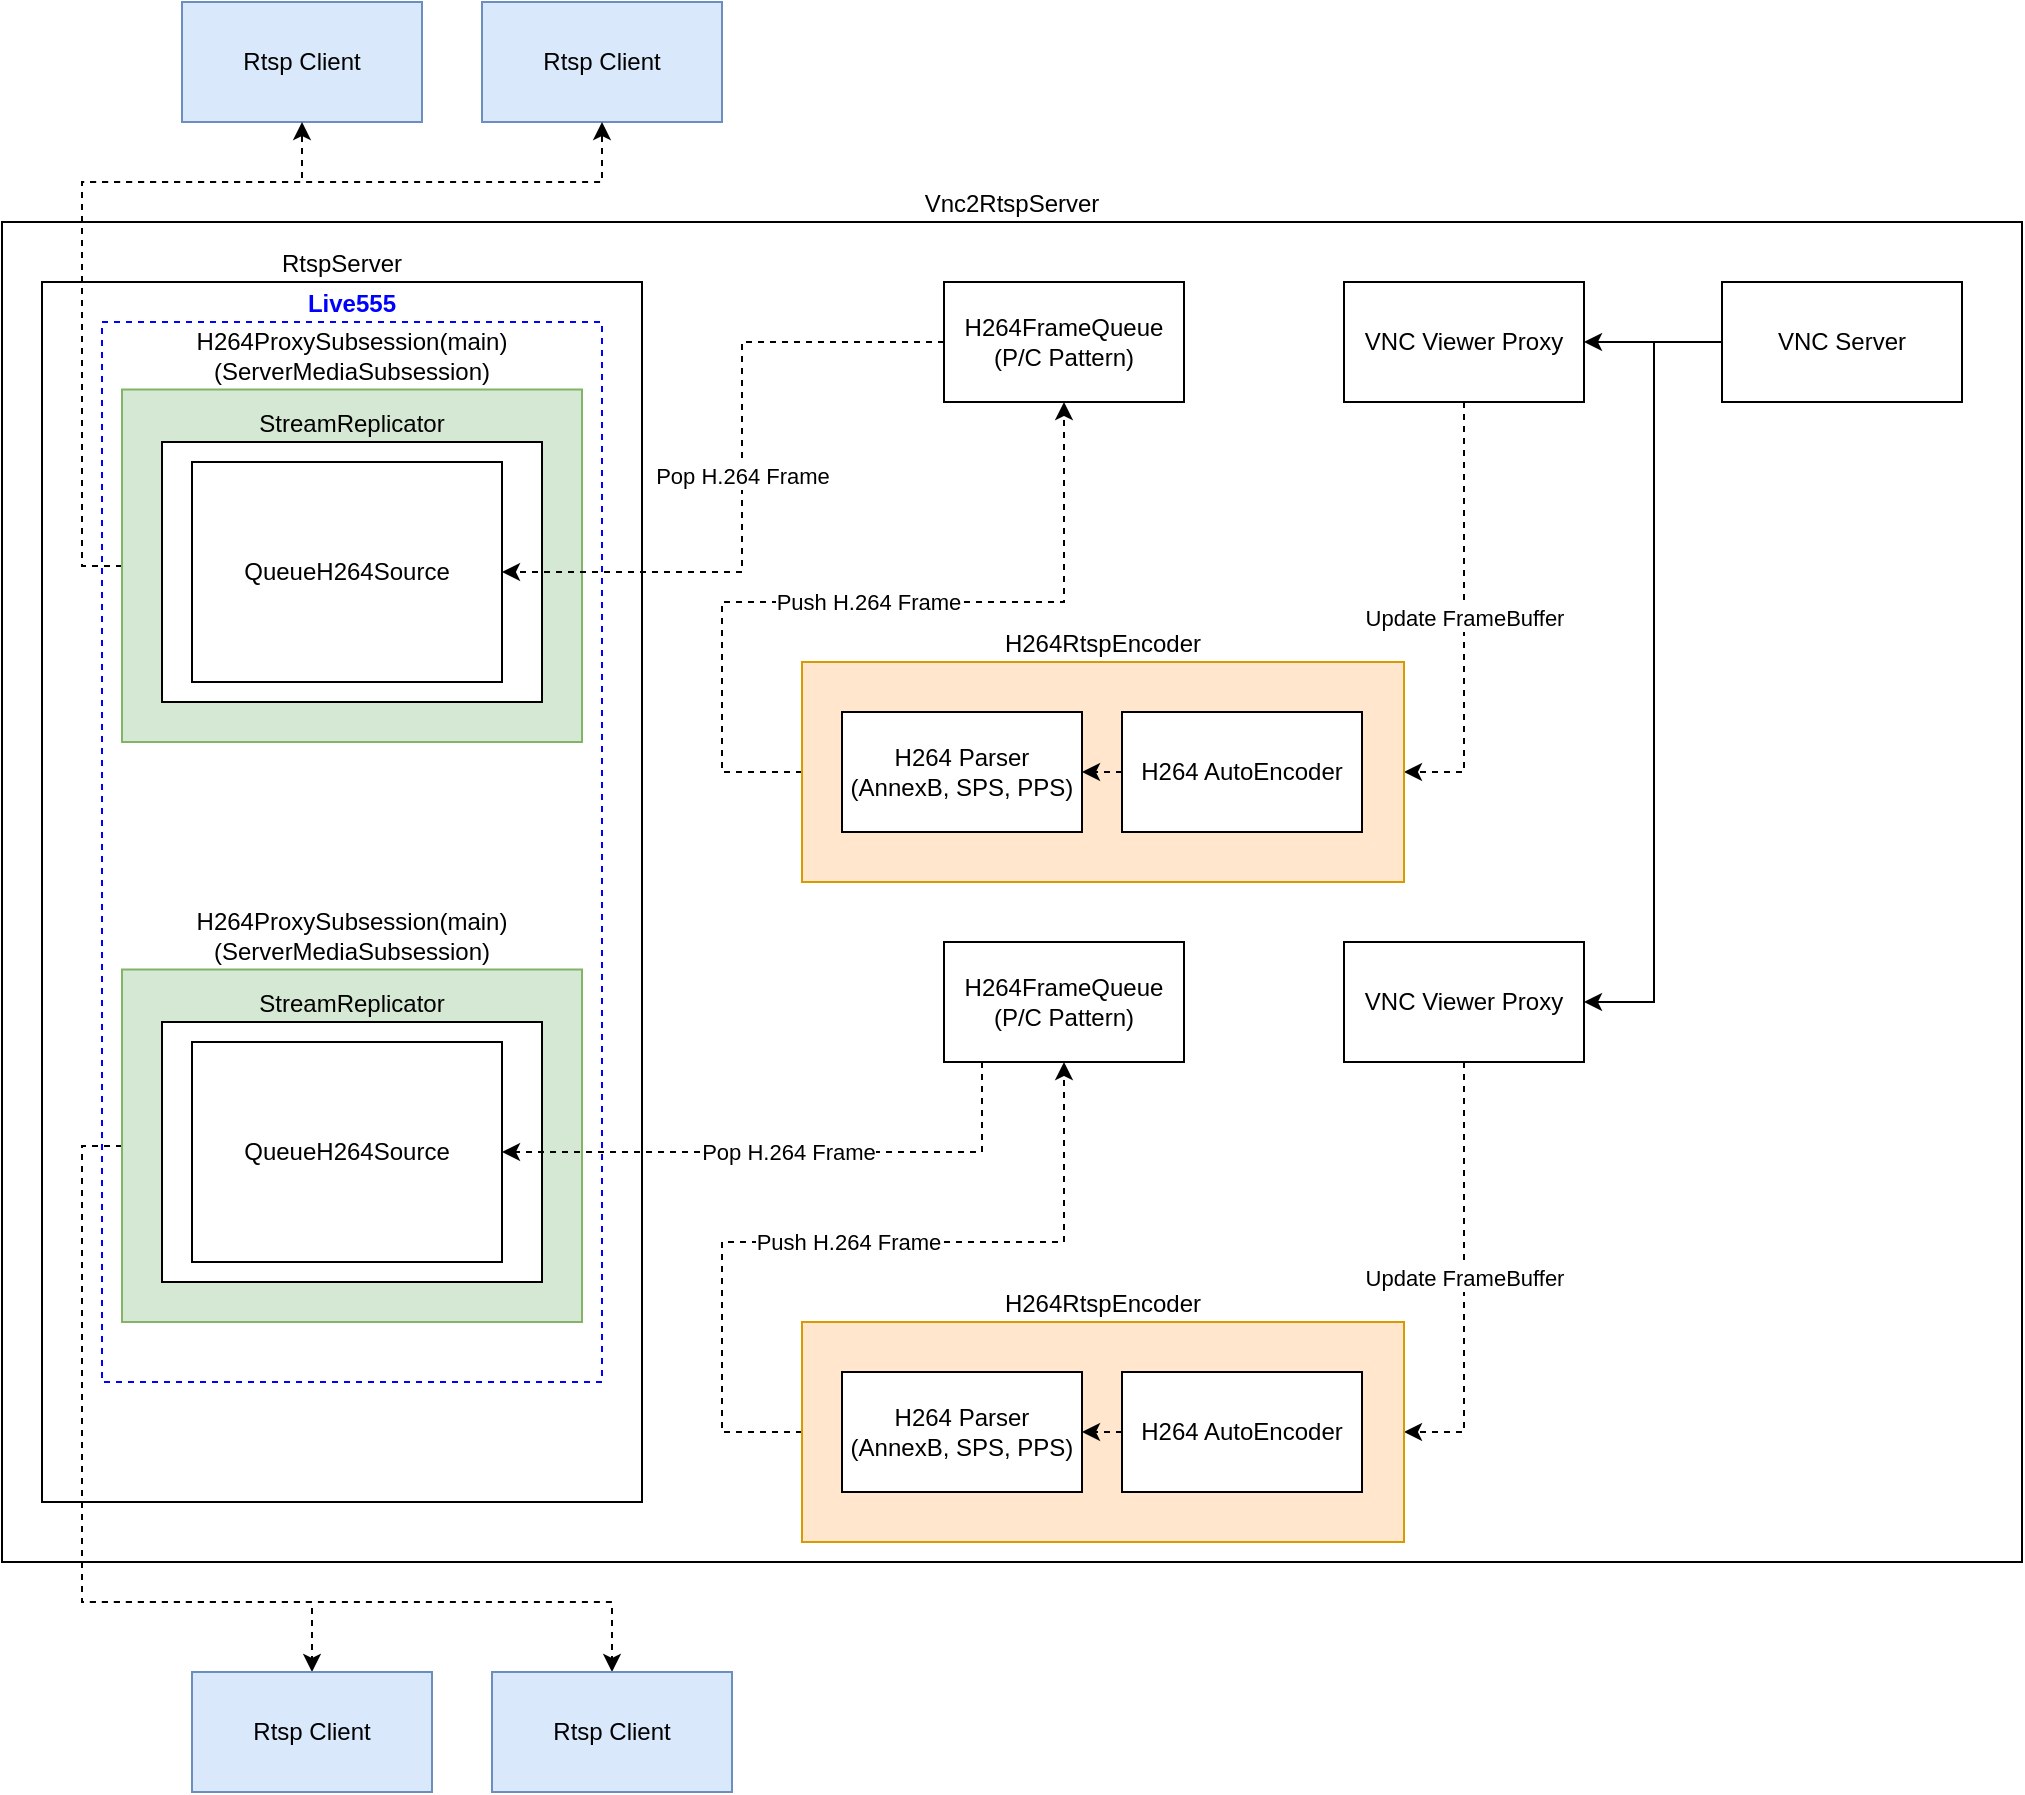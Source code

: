 <mxfile version="28.1.0">
  <diagram name="페이지-1" id="n1wwaXoTv8X_fJlXBjik">
    <mxGraphModel dx="1661" dy="907" grid="1" gridSize="10" guides="1" tooltips="1" connect="1" arrows="1" fold="1" page="1" pageScale="1" pageWidth="827" pageHeight="1169" math="0" shadow="0">
      <root>
        <mxCell id="0" />
        <mxCell id="1" parent="0" />
        <mxCell id="Dtxo02y-Q6GTN7Kiz66H-6" value="Vnc2RtspServer" style="rounded=0;whiteSpace=wrap;html=1;labelPosition=center;verticalLabelPosition=top;align=center;verticalAlign=bottom;" vertex="1" parent="1">
          <mxGeometry y="330" width="1010" height="670" as="geometry" />
        </mxCell>
        <mxCell id="Dtxo02y-Q6GTN7Kiz66H-2" value="RtspServer" style="rounded=0;whiteSpace=wrap;html=1;labelPosition=center;verticalLabelPosition=top;align=center;verticalAlign=bottom;" vertex="1" parent="1">
          <mxGeometry x="20" y="360" width="300" height="610" as="geometry" />
        </mxCell>
        <mxCell id="Dtxo02y-Q6GTN7Kiz66H-3" value="H264FrameQueue&lt;br&gt;(P/C Pattern)" style="rounded=0;whiteSpace=wrap;html=1;" vertex="1" parent="1">
          <mxGeometry x="471" y="360" width="120" height="60" as="geometry" />
        </mxCell>
        <mxCell id="Dtxo02y-Q6GTN7Kiz66H-16" style="edgeStyle=orthogonalEdgeStyle;rounded=0;orthogonalLoop=1;jettySize=auto;html=1;entryX=1;entryY=0.5;entryDx=0;entryDy=0;" edge="1" parent="1" source="Dtxo02y-Q6GTN7Kiz66H-4" target="Dtxo02y-Q6GTN7Kiz66H-5">
          <mxGeometry relative="1" as="geometry" />
        </mxCell>
        <mxCell id="Dtxo02y-Q6GTN7Kiz66H-36" style="edgeStyle=orthogonalEdgeStyle;rounded=0;orthogonalLoop=1;jettySize=auto;html=1;entryX=1;entryY=0.5;entryDx=0;entryDy=0;" edge="1" parent="1" source="Dtxo02y-Q6GTN7Kiz66H-4" target="Dtxo02y-Q6GTN7Kiz66H-30">
          <mxGeometry relative="1" as="geometry">
            <Array as="points">
              <mxPoint x="826" y="390" />
              <mxPoint x="826" y="720" />
            </Array>
          </mxGeometry>
        </mxCell>
        <mxCell id="Dtxo02y-Q6GTN7Kiz66H-4" value="VNC Server" style="rounded=0;whiteSpace=wrap;html=1;" vertex="1" parent="1">
          <mxGeometry x="860" y="360" width="120" height="60" as="geometry" />
        </mxCell>
        <mxCell id="Dtxo02y-Q6GTN7Kiz66H-10" value="Update FrameBuffer" style="edgeStyle=orthogonalEdgeStyle;rounded=0;orthogonalLoop=1;jettySize=auto;html=1;entryX=1;entryY=0.5;entryDx=0;entryDy=0;dashed=1;" edge="1" parent="1" source="Dtxo02y-Q6GTN7Kiz66H-5" target="Dtxo02y-Q6GTN7Kiz66H-7">
          <mxGeometry relative="1" as="geometry" />
        </mxCell>
        <mxCell id="Dtxo02y-Q6GTN7Kiz66H-5" value="VNC Viewer Proxy" style="rounded=0;whiteSpace=wrap;html=1;" vertex="1" parent="1">
          <mxGeometry x="671" y="360" width="120" height="60" as="geometry" />
        </mxCell>
        <mxCell id="Dtxo02y-Q6GTN7Kiz66H-12" value="Push H.264 Frame" style="edgeStyle=orthogonalEdgeStyle;rounded=0;orthogonalLoop=1;jettySize=auto;html=1;entryX=0.5;entryY=1;entryDx=0;entryDy=0;dashed=1;" edge="1" parent="1" source="Dtxo02y-Q6GTN7Kiz66H-7" target="Dtxo02y-Q6GTN7Kiz66H-3">
          <mxGeometry relative="1" as="geometry">
            <Array as="points">
              <mxPoint x="360" y="605" />
              <mxPoint x="360" y="520" />
              <mxPoint x="531" y="520" />
            </Array>
          </mxGeometry>
        </mxCell>
        <mxCell id="Dtxo02y-Q6GTN7Kiz66H-7" value="H264RtspEncoder" style="rounded=0;whiteSpace=wrap;html=1;align=center;labelPosition=center;verticalLabelPosition=top;verticalAlign=bottom;fillColor=#ffe6cc;strokeColor=#d79b00;" vertex="1" parent="1">
          <mxGeometry x="400" y="550" width="301" height="110" as="geometry" />
        </mxCell>
        <mxCell id="Dtxo02y-Q6GTN7Kiz66H-8" value="H264 AutoEncoder" style="rounded=0;whiteSpace=wrap;html=1;" vertex="1" parent="1">
          <mxGeometry x="560" y="575" width="120" height="60" as="geometry" />
        </mxCell>
        <mxCell id="Dtxo02y-Q6GTN7Kiz66H-9" value="H264 Parser&lt;br&gt;(AnnexB, SPS, PPS)" style="rounded=0;whiteSpace=wrap;html=1;" vertex="1" parent="1">
          <mxGeometry x="420" y="575" width="120" height="60" as="geometry" />
        </mxCell>
        <mxCell id="Dtxo02y-Q6GTN7Kiz66H-14" value="" style="endArrow=classic;html=1;rounded=0;exitX=0;exitY=0.5;exitDx=0;exitDy=0;entryX=1;entryY=0.5;entryDx=0;entryDy=0;endFill=1;dashed=1;" edge="1" parent="1" source="Dtxo02y-Q6GTN7Kiz66H-8" target="Dtxo02y-Q6GTN7Kiz66H-9">
          <mxGeometry width="50" height="50" relative="1" as="geometry">
            <mxPoint x="280" y="520" as="sourcePoint" />
            <mxPoint x="330" y="470" as="targetPoint" />
          </mxGeometry>
        </mxCell>
        <mxCell id="Dtxo02y-Q6GTN7Kiz66H-15" value="Rtsp Client" style="rounded=0;whiteSpace=wrap;html=1;fillColor=#dae8fc;strokeColor=#6c8ebf;" vertex="1" parent="1">
          <mxGeometry x="90" y="220" width="120" height="60" as="geometry" />
        </mxCell>
        <mxCell id="Dtxo02y-Q6GTN7Kiz66H-17" value="Rtsp Client" style="rounded=0;whiteSpace=wrap;html=1;fillColor=#dae8fc;strokeColor=#6c8ebf;" vertex="1" parent="1">
          <mxGeometry x="240" y="220" width="120" height="60" as="geometry" />
        </mxCell>
        <mxCell id="Dtxo02y-Q6GTN7Kiz66H-37" style="edgeStyle=orthogonalEdgeStyle;rounded=0;orthogonalLoop=1;jettySize=auto;html=1;entryX=0.5;entryY=1;entryDx=0;entryDy=0;dashed=1;" edge="1" parent="1" source="Dtxo02y-Q6GTN7Kiz66H-18" target="Dtxo02y-Q6GTN7Kiz66H-15">
          <mxGeometry relative="1" as="geometry">
            <Array as="points">
              <mxPoint x="40" y="502" />
              <mxPoint x="40" y="310" />
              <mxPoint x="150" y="310" />
            </Array>
          </mxGeometry>
        </mxCell>
        <mxCell id="Dtxo02y-Q6GTN7Kiz66H-38" style="edgeStyle=orthogonalEdgeStyle;rounded=0;orthogonalLoop=1;jettySize=auto;html=1;entryX=0.5;entryY=1;entryDx=0;entryDy=0;dashed=1;" edge="1" parent="1" source="Dtxo02y-Q6GTN7Kiz66H-18" target="Dtxo02y-Q6GTN7Kiz66H-17">
          <mxGeometry relative="1" as="geometry">
            <Array as="points">
              <mxPoint x="40" y="502" />
              <mxPoint x="40" y="310" />
              <mxPoint x="300" y="310" />
            </Array>
          </mxGeometry>
        </mxCell>
        <mxCell id="Dtxo02y-Q6GTN7Kiz66H-18" value="H264ProxySubsession(main)&lt;br&gt;(ServerMediaSubsession)" style="rounded=0;whiteSpace=wrap;html=1;labelPosition=center;verticalLabelPosition=top;align=center;verticalAlign=bottom;fillColor=#d5e8d4;strokeColor=#82b366;" vertex="1" parent="1">
          <mxGeometry x="60" y="413.75" width="230" height="176.25" as="geometry" />
        </mxCell>
        <mxCell id="Dtxo02y-Q6GTN7Kiz66H-24" value="StreamReplicator" style="rounded=0;whiteSpace=wrap;html=1;labelPosition=center;verticalLabelPosition=top;align=center;verticalAlign=bottom;" vertex="1" parent="1">
          <mxGeometry x="80" y="440" width="190" height="130" as="geometry" />
        </mxCell>
        <mxCell id="Dtxo02y-Q6GTN7Kiz66H-26" value="H264FrameQueue&lt;br&gt;(P/C Pattern)" style="rounded=0;whiteSpace=wrap;html=1;" vertex="1" parent="1">
          <mxGeometry x="471" y="690" width="120" height="60" as="geometry" />
        </mxCell>
        <mxCell id="Dtxo02y-Q6GTN7Kiz66H-29" value="Update FrameBuffer" style="edgeStyle=orthogonalEdgeStyle;rounded=0;orthogonalLoop=1;jettySize=auto;html=1;entryX=1;entryY=0.5;entryDx=0;entryDy=0;dashed=1;" edge="1" parent="1" source="Dtxo02y-Q6GTN7Kiz66H-30" target="Dtxo02y-Q6GTN7Kiz66H-32">
          <mxGeometry relative="1" as="geometry" />
        </mxCell>
        <mxCell id="Dtxo02y-Q6GTN7Kiz66H-30" value="VNC Viewer Proxy" style="rounded=0;whiteSpace=wrap;html=1;" vertex="1" parent="1">
          <mxGeometry x="671" y="690" width="120" height="60" as="geometry" />
        </mxCell>
        <mxCell id="Dtxo02y-Q6GTN7Kiz66H-31" value="Push H.264 Frame" style="edgeStyle=orthogonalEdgeStyle;rounded=0;orthogonalLoop=1;jettySize=auto;html=1;entryX=0.5;entryY=1;entryDx=0;entryDy=0;dashed=1;" edge="1" parent="1" source="Dtxo02y-Q6GTN7Kiz66H-32" target="Dtxo02y-Q6GTN7Kiz66H-26">
          <mxGeometry relative="1" as="geometry">
            <Array as="points">
              <mxPoint x="360" y="935" />
              <mxPoint x="360" y="840" />
              <mxPoint x="531" y="840" />
            </Array>
          </mxGeometry>
        </mxCell>
        <mxCell id="Dtxo02y-Q6GTN7Kiz66H-32" value="H264RtspEncoder" style="rounded=0;whiteSpace=wrap;html=1;align=center;labelPosition=center;verticalLabelPosition=top;verticalAlign=bottom;fillColor=#ffe6cc;strokeColor=#d79b00;" vertex="1" parent="1">
          <mxGeometry x="400" y="880" width="301" height="110" as="geometry" />
        </mxCell>
        <mxCell id="Dtxo02y-Q6GTN7Kiz66H-33" value="H264 AutoEncoder" style="rounded=0;whiteSpace=wrap;html=1;" vertex="1" parent="1">
          <mxGeometry x="560" y="905" width="120" height="60" as="geometry" />
        </mxCell>
        <mxCell id="Dtxo02y-Q6GTN7Kiz66H-34" value="H264 Parser&lt;br&gt;(AnnexB, SPS, PPS)" style="rounded=0;whiteSpace=wrap;html=1;" vertex="1" parent="1">
          <mxGeometry x="420" y="905" width="120" height="60" as="geometry" />
        </mxCell>
        <mxCell id="Dtxo02y-Q6GTN7Kiz66H-35" value="" style="endArrow=classic;html=1;rounded=0;exitX=0;exitY=0.5;exitDx=0;exitDy=0;entryX=1;entryY=0.5;entryDx=0;entryDy=0;endFill=1;dashed=1;" edge="1" parent="1" source="Dtxo02y-Q6GTN7Kiz66H-33" target="Dtxo02y-Q6GTN7Kiz66H-34">
          <mxGeometry width="50" height="50" relative="1" as="geometry">
            <mxPoint x="280" y="850" as="sourcePoint" />
            <mxPoint x="330" y="800" as="targetPoint" />
          </mxGeometry>
        </mxCell>
        <mxCell id="Dtxo02y-Q6GTN7Kiz66H-19" value="QueueH264Source" style="rounded=0;whiteSpace=wrap;html=1;" vertex="1" parent="1">
          <mxGeometry x="95" y="450" width="155" height="110" as="geometry" />
        </mxCell>
        <mxCell id="Dtxo02y-Q6GTN7Kiz66H-20" value="Pop&lt;span style=&quot;background-color: light-dark(#ffffff, var(--ge-dark-color, #121212)); color: light-dark(rgb(0, 0, 0), rgb(255, 255, 255));&quot;&gt;&amp;nbsp;H.264 Frame&lt;/span&gt;" style="edgeStyle=orthogonalEdgeStyle;rounded=0;orthogonalLoop=1;jettySize=auto;html=1;entryX=1;entryY=0.5;entryDx=0;entryDy=0;dashed=1;" edge="1" parent="1" source="Dtxo02y-Q6GTN7Kiz66H-3" target="Dtxo02y-Q6GTN7Kiz66H-19">
          <mxGeometry relative="1" as="geometry">
            <Array as="points">
              <mxPoint x="370" y="390" />
              <mxPoint x="370" y="505" />
            </Array>
          </mxGeometry>
        </mxCell>
        <mxCell id="Dtxo02y-Q6GTN7Kiz66H-44" style="edgeStyle=orthogonalEdgeStyle;rounded=0;orthogonalLoop=1;jettySize=auto;html=1;entryX=0.5;entryY=0;entryDx=0;entryDy=0;dashed=1;" edge="1" parent="1" source="Dtxo02y-Q6GTN7Kiz66H-39" target="Dtxo02y-Q6GTN7Kiz66H-42">
          <mxGeometry relative="1" as="geometry">
            <Array as="points">
              <mxPoint x="40" y="792" />
              <mxPoint x="40" y="1020" />
              <mxPoint x="155" y="1020" />
            </Array>
          </mxGeometry>
        </mxCell>
        <mxCell id="Dtxo02y-Q6GTN7Kiz66H-45" style="edgeStyle=orthogonalEdgeStyle;rounded=0;orthogonalLoop=1;jettySize=auto;html=1;entryX=0.5;entryY=0;entryDx=0;entryDy=0;dashed=1;" edge="1" parent="1" source="Dtxo02y-Q6GTN7Kiz66H-39" target="Dtxo02y-Q6GTN7Kiz66H-43">
          <mxGeometry relative="1" as="geometry">
            <Array as="points">
              <mxPoint x="40" y="792" />
              <mxPoint x="40" y="1020" />
              <mxPoint x="305" y="1020" />
            </Array>
          </mxGeometry>
        </mxCell>
        <mxCell id="Dtxo02y-Q6GTN7Kiz66H-39" value="H264ProxySubsession(main)&lt;br&gt;(ServerMediaSubsession)" style="rounded=0;whiteSpace=wrap;html=1;labelPosition=center;verticalLabelPosition=top;align=center;verticalAlign=bottom;fillColor=#d5e8d4;strokeColor=#82b366;" vertex="1" parent="1">
          <mxGeometry x="60" y="703.75" width="230" height="176.25" as="geometry" />
        </mxCell>
        <mxCell id="Dtxo02y-Q6GTN7Kiz66H-40" value="StreamReplicator" style="rounded=0;whiteSpace=wrap;html=1;labelPosition=center;verticalLabelPosition=top;align=center;verticalAlign=bottom;" vertex="1" parent="1">
          <mxGeometry x="80" y="730" width="190" height="130" as="geometry" />
        </mxCell>
        <mxCell id="Dtxo02y-Q6GTN7Kiz66H-41" value="QueueH264Source" style="rounded=0;whiteSpace=wrap;html=1;" vertex="1" parent="1">
          <mxGeometry x="95" y="740" width="155" height="110" as="geometry" />
        </mxCell>
        <mxCell id="Dtxo02y-Q6GTN7Kiz66H-42" value="Rtsp Client" style="rounded=0;whiteSpace=wrap;html=1;fillColor=#dae8fc;strokeColor=#6c8ebf;" vertex="1" parent="1">
          <mxGeometry x="95" y="1055" width="120" height="60" as="geometry" />
        </mxCell>
        <mxCell id="Dtxo02y-Q6GTN7Kiz66H-43" value="Rtsp Client" style="rounded=0;whiteSpace=wrap;html=1;fillColor=#dae8fc;strokeColor=#6c8ebf;" vertex="1" parent="1">
          <mxGeometry x="245" y="1055" width="120" height="60" as="geometry" />
        </mxCell>
        <mxCell id="Dtxo02y-Q6GTN7Kiz66H-25" value="Pop&lt;span style=&quot;background-color: light-dark(#ffffff, var(--ge-dark-color, #121212)); color: light-dark(rgb(0, 0, 0), rgb(255, 255, 255));&quot;&gt;&amp;nbsp;H.264 Frame&lt;/span&gt;" style="edgeStyle=orthogonalEdgeStyle;rounded=0;orthogonalLoop=1;jettySize=auto;html=1;entryX=1;entryY=0.5;entryDx=0;entryDy=0;dashed=1;" edge="1" parent="1" source="Dtxo02y-Q6GTN7Kiz66H-26" target="Dtxo02y-Q6GTN7Kiz66H-41">
          <mxGeometry relative="1" as="geometry">
            <mxPoint x="410" y="805" as="targetPoint" />
            <Array as="points">
              <mxPoint x="490" y="795" />
            </Array>
          </mxGeometry>
        </mxCell>
        <mxCell id="Dtxo02y-Q6GTN7Kiz66H-48" value="&lt;b&gt;&lt;font style=&quot;color: rgb(0, 0, 255);&quot;&gt;Live555&lt;/font&gt;&lt;/b&gt;" style="rounded=0;whiteSpace=wrap;html=1;fillColor=none;dashed=1;strokeColor=#0000FF;labelPosition=center;verticalLabelPosition=top;align=center;verticalAlign=bottom;" vertex="1" parent="1">
          <mxGeometry x="50" y="380" width="250" height="530" as="geometry" />
        </mxCell>
      </root>
    </mxGraphModel>
  </diagram>
</mxfile>

